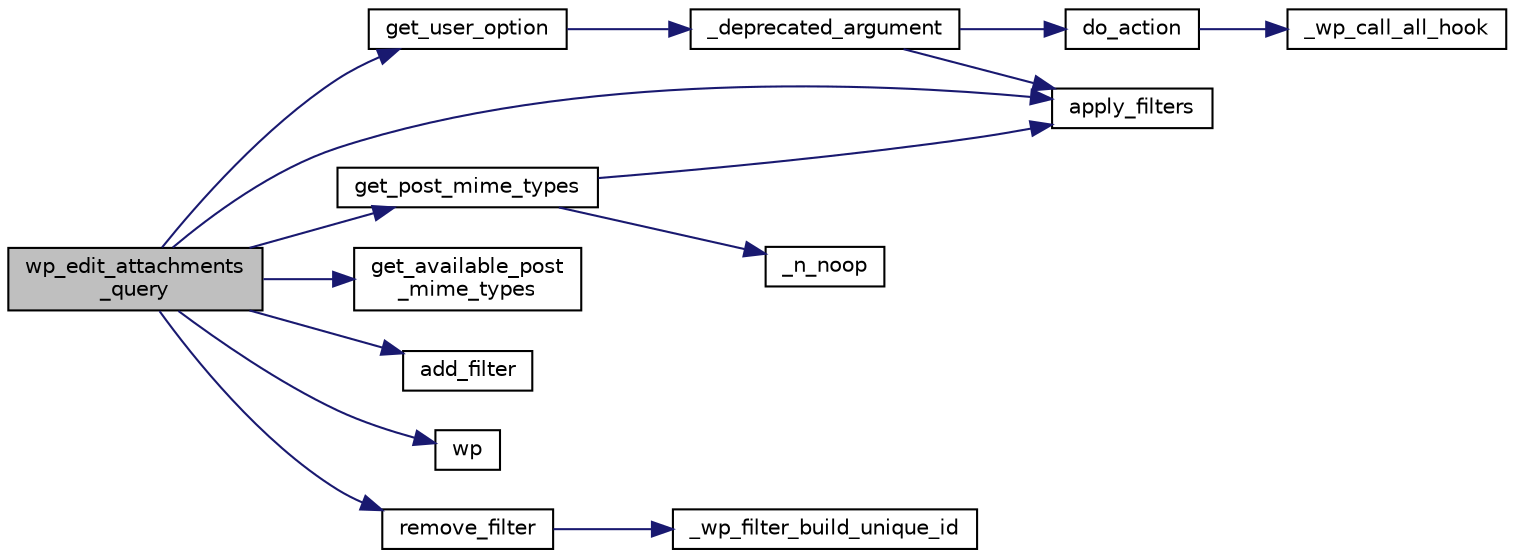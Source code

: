 digraph "wp_edit_attachments_query"
{
  edge [fontname="Helvetica",fontsize="10",labelfontname="Helvetica",labelfontsize="10"];
  node [fontname="Helvetica",fontsize="10",shape=record];
  rankdir="LR";
  Node1 [label="wp_edit_attachments\l_query",height=0.2,width=0.4,color="black", fillcolor="grey75", style="filled", fontcolor="black"];
  Node1 -> Node2 [color="midnightblue",fontsize="10",style="solid",fontname="Helvetica"];
  Node2 [label="get_user_option",height=0.2,width=0.4,color="black", fillcolor="white", style="filled",URL="$wp-includes_2user_8php.html#ab0ff8aaa836799d2cfa09210fad25ae1"];
  Node2 -> Node3 [color="midnightblue",fontsize="10",style="solid",fontname="Helvetica"];
  Node3 [label="_deprecated_argument",height=0.2,width=0.4,color="black", fillcolor="white", style="filled",URL="$wp-includes_2functions_8php.html#a275458f4feb9c42264630702cb4cd532"];
  Node3 -> Node4 [color="midnightblue",fontsize="10",style="solid",fontname="Helvetica"];
  Node4 [label="do_action",height=0.2,width=0.4,color="black", fillcolor="white", style="filled",URL="$wp-includes_2plugin_8php.html#aed75045b0b4572e55462b37b063a77cc"];
  Node4 -> Node5 [color="midnightblue",fontsize="10",style="solid",fontname="Helvetica"];
  Node5 [label="_wp_call_all_hook",height=0.2,width=0.4,color="black", fillcolor="white", style="filled",URL="$wp-includes_2plugin_8php.html#af891e88ab346a2da31111facfcf6b2cf"];
  Node3 -> Node6 [color="midnightblue",fontsize="10",style="solid",fontname="Helvetica"];
  Node6 [label="apply_filters",height=0.2,width=0.4,color="black", fillcolor="white", style="filled",URL="$load-scripts_8php.html#a54639394aa645a2277ea41f3cbd23247"];
  Node1 -> Node6 [color="midnightblue",fontsize="10",style="solid",fontname="Helvetica"];
  Node1 -> Node7 [color="midnightblue",fontsize="10",style="solid",fontname="Helvetica"];
  Node7 [label="get_post_mime_types",height=0.2,width=0.4,color="black", fillcolor="white", style="filled",URL="$wp-admin_2includes_2post_8php.html#a6551ee722cd78868e027c3567133ecfe"];
  Node7 -> Node8 [color="midnightblue",fontsize="10",style="solid",fontname="Helvetica"];
  Node8 [label="_n_noop",height=0.2,width=0.4,color="black", fillcolor="white", style="filled",URL="$l10n_8php.html#abfba25fa3db079893a6795fc27543e10"];
  Node7 -> Node6 [color="midnightblue",fontsize="10",style="solid",fontname="Helvetica"];
  Node1 -> Node9 [color="midnightblue",fontsize="10",style="solid",fontname="Helvetica"];
  Node9 [label="get_available_post\l_mime_types",height=0.2,width=0.4,color="black", fillcolor="white", style="filled",URL="$wp-admin_2includes_2post_8php.html#a978242d4754edc145ddd34daa35305a8"];
  Node1 -> Node10 [color="midnightblue",fontsize="10",style="solid",fontname="Helvetica"];
  Node10 [label="add_filter",height=0.2,width=0.4,color="black", fillcolor="white", style="filled",URL="$load-scripts_8php.html#a4df34d0c6ff2b33c5178529f19b82f90"];
  Node1 -> Node11 [color="midnightblue",fontsize="10",style="solid",fontname="Helvetica"];
  Node11 [label="wp",height=0.2,width=0.4,color="black", fillcolor="white", style="filled",URL="$wp-includes_2functions_8php.html#a466fffd71c396e96e070b52bb308b81e"];
  Node1 -> Node12 [color="midnightblue",fontsize="10",style="solid",fontname="Helvetica"];
  Node12 [label="remove_filter",height=0.2,width=0.4,color="black", fillcolor="white", style="filled",URL="$wp-includes_2plugin_8php.html#a416c40a751aa17b1faad84377af7b4f2"];
  Node12 -> Node13 [color="midnightblue",fontsize="10",style="solid",fontname="Helvetica"];
  Node13 [label="_wp_filter_build_unique_id",height=0.2,width=0.4,color="black", fillcolor="white", style="filled",URL="$wp-includes_2plugin_8php.html#aad982bf764476862e95b14f5bd9ac709"];
}
